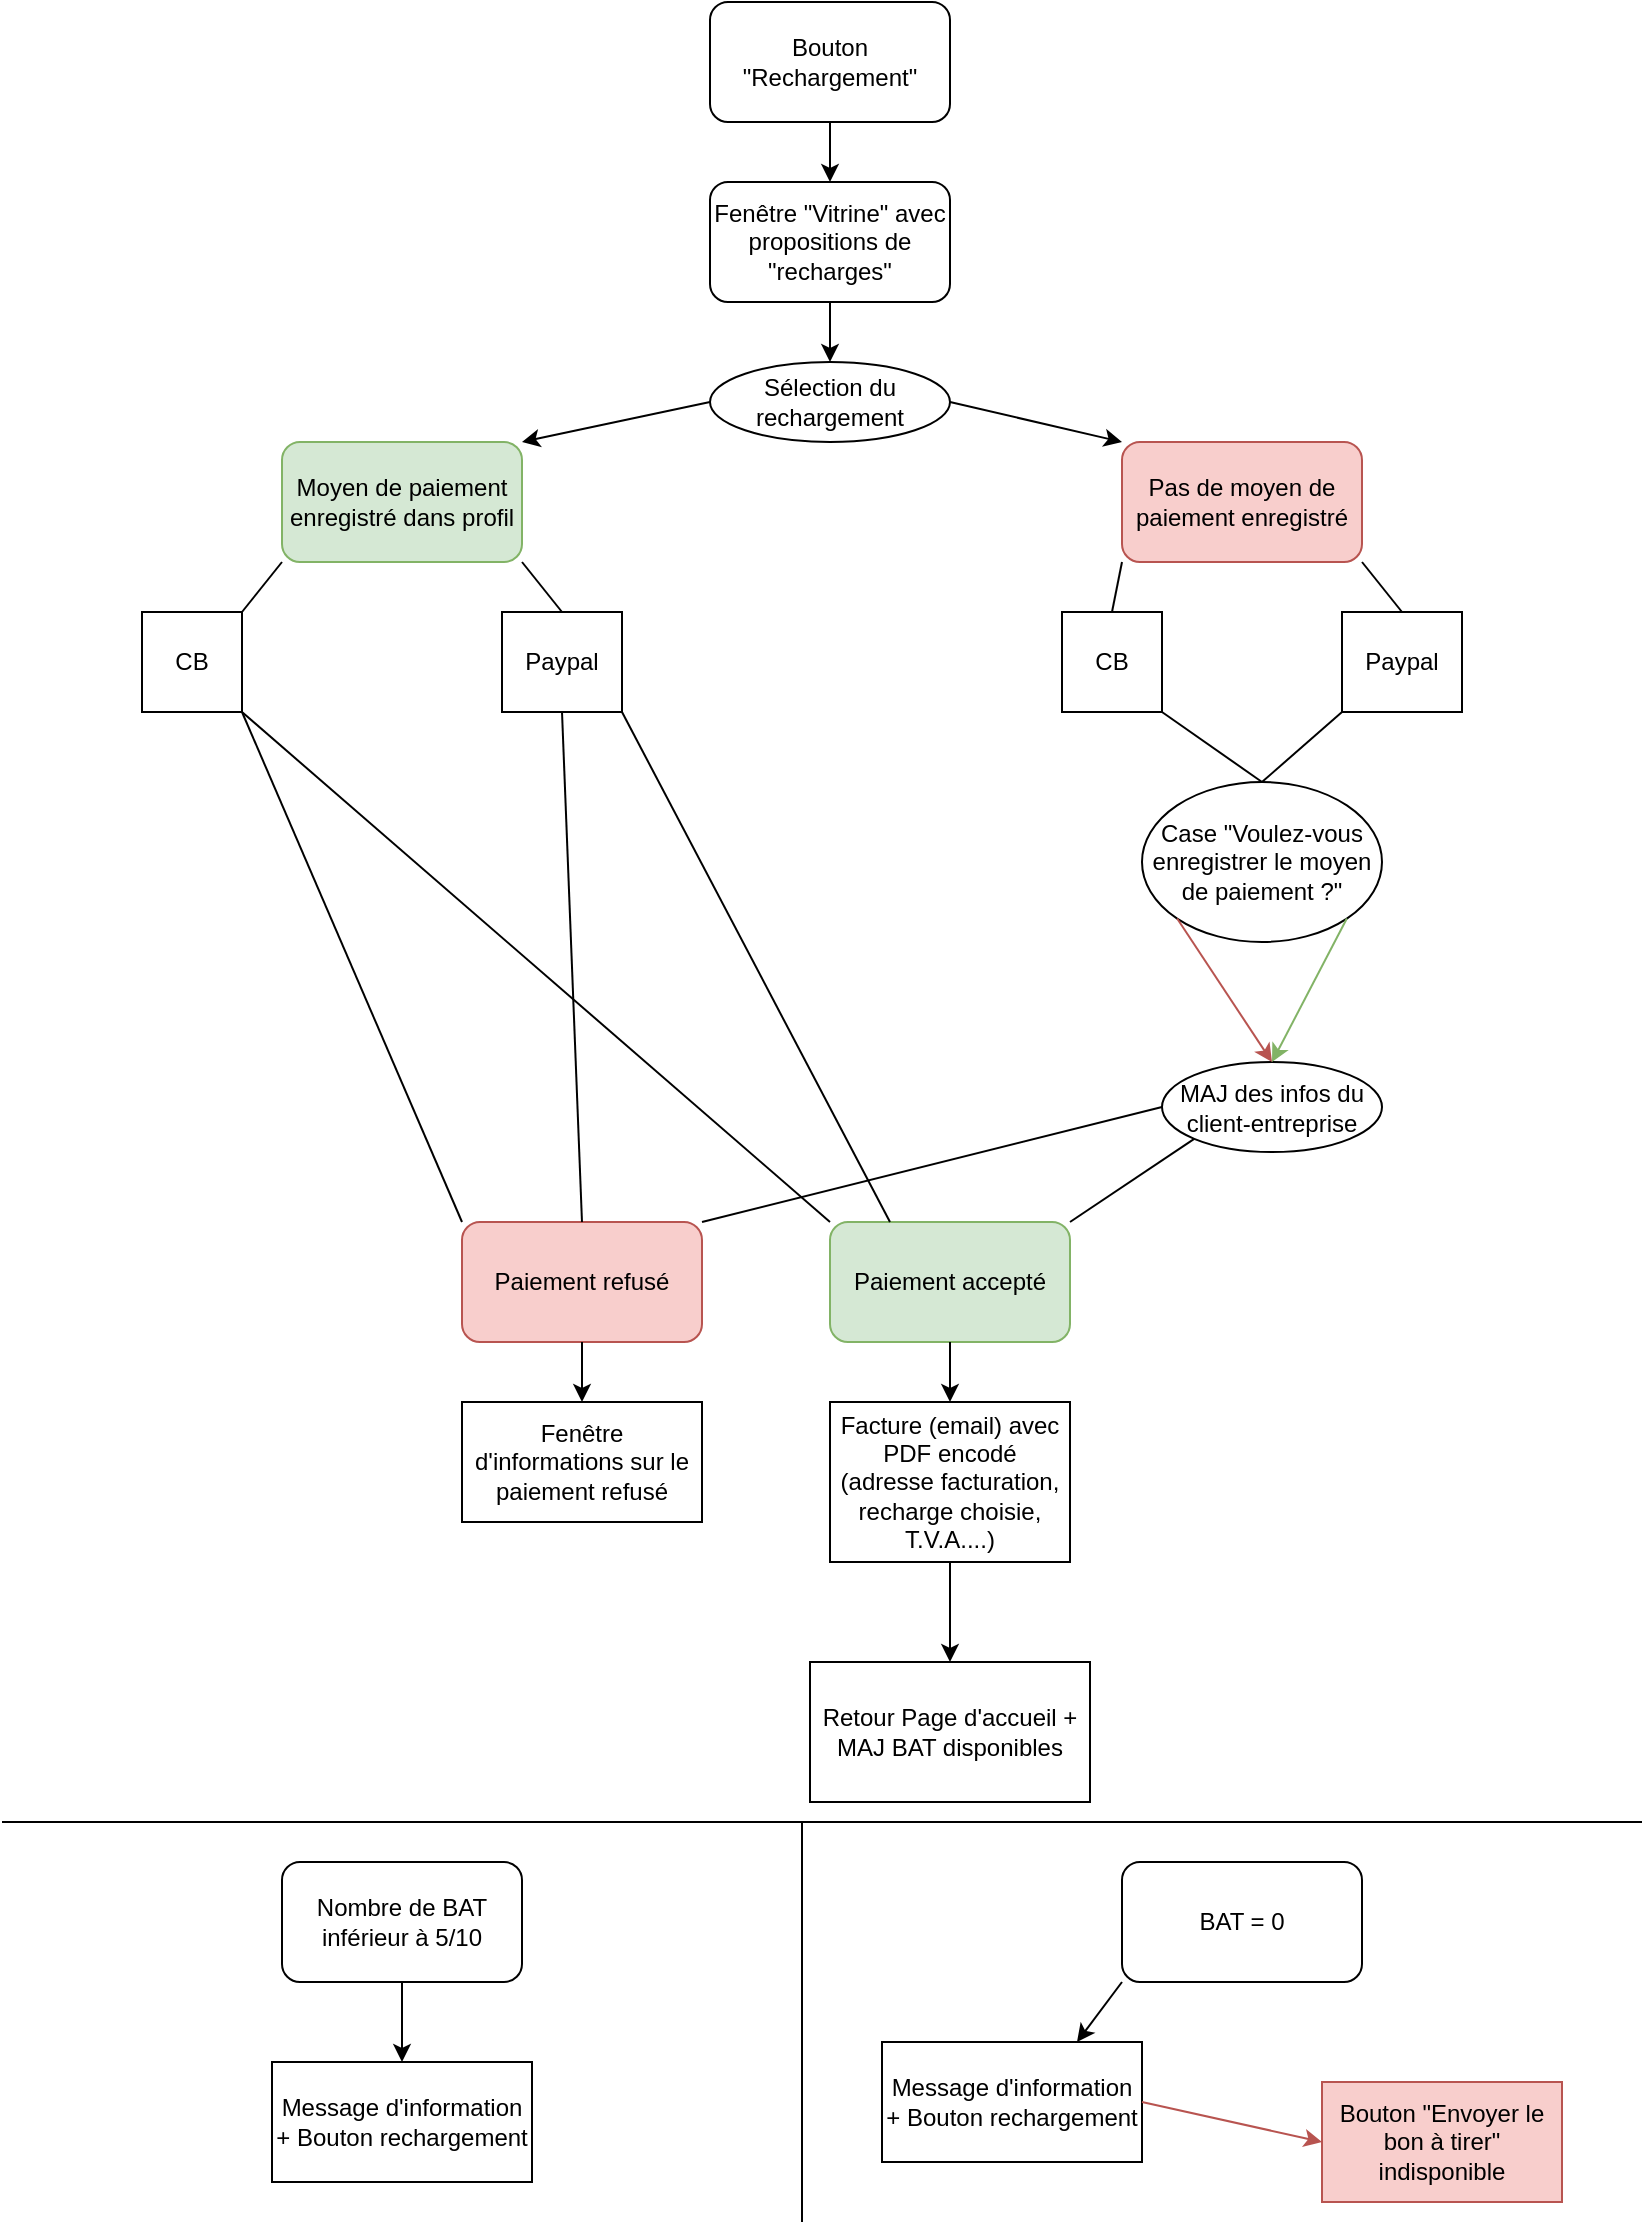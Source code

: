 <mxfile version="14.5.1" type="device"><diagram id="Hy65zmymCqe3lMmnoX0G" name="Page-1"><mxGraphModel dx="1086" dy="816" grid="1" gridSize="10" guides="1" tooltips="1" connect="1" arrows="1" fold="1" page="1" pageScale="1" pageWidth="827" pageHeight="1169" math="0" shadow="0"><root><mxCell id="0"/><mxCell id="1" parent="0"/><mxCell id="7N-B-0dbnESe5MwCMBum-1" value="Bouton &quot;Rechargement&quot;" style="rounded=1;whiteSpace=wrap;html=1;" vertex="1" parent="1"><mxGeometry x="354" y="50" width="120" height="60" as="geometry"/></mxCell><mxCell id="7N-B-0dbnESe5MwCMBum-2" value="Fenêtre &quot;Vitrine&quot; avec propositions de &quot;recharges&quot;" style="rounded=1;whiteSpace=wrap;html=1;" vertex="1" parent="1"><mxGeometry x="354" y="140" width="120" height="60" as="geometry"/></mxCell><mxCell id="7N-B-0dbnESe5MwCMBum-3" value="" style="endArrow=classic;html=1;exitX=0.5;exitY=1;exitDx=0;exitDy=0;entryX=0.5;entryY=0;entryDx=0;entryDy=0;" edge="1" parent="1" source="7N-B-0dbnESe5MwCMBum-1" target="7N-B-0dbnESe5MwCMBum-2"><mxGeometry width="50" height="50" relative="1" as="geometry"><mxPoint x="390" y="420" as="sourcePoint"/><mxPoint x="440" y="370" as="targetPoint"/></mxGeometry></mxCell><mxCell id="7N-B-0dbnESe5MwCMBum-4" value="Sélection du rechargement" style="ellipse;whiteSpace=wrap;html=1;" vertex="1" parent="1"><mxGeometry x="354" y="230" width="120" height="40" as="geometry"/></mxCell><mxCell id="7N-B-0dbnESe5MwCMBum-5" value="" style="endArrow=classic;html=1;exitX=0.5;exitY=1;exitDx=0;exitDy=0;entryX=0.5;entryY=0;entryDx=0;entryDy=0;" edge="1" parent="1" source="7N-B-0dbnESe5MwCMBum-2" target="7N-B-0dbnESe5MwCMBum-4"><mxGeometry width="50" height="50" relative="1" as="geometry"><mxPoint x="390" y="410" as="sourcePoint"/><mxPoint x="440" y="360" as="targetPoint"/></mxGeometry></mxCell><mxCell id="7N-B-0dbnESe5MwCMBum-6" value="Moyen de paiement enregistré dans profil" style="rounded=1;whiteSpace=wrap;html=1;fillColor=#d5e8d4;strokeColor=#82b366;" vertex="1" parent="1"><mxGeometry x="140" y="270" width="120" height="60" as="geometry"/></mxCell><mxCell id="7N-B-0dbnESe5MwCMBum-7" value="Pas de moyen de paiement enregistré" style="rounded=1;whiteSpace=wrap;html=1;fillColor=#f8cecc;strokeColor=#b85450;" vertex="1" parent="1"><mxGeometry x="560" y="270" width="120" height="60" as="geometry"/></mxCell><mxCell id="7N-B-0dbnESe5MwCMBum-8" value="" style="endArrow=classic;html=1;exitX=0;exitY=0.5;exitDx=0;exitDy=0;entryX=1;entryY=0;entryDx=0;entryDy=0;" edge="1" parent="1" source="7N-B-0dbnESe5MwCMBum-4" target="7N-B-0dbnESe5MwCMBum-6"><mxGeometry width="50" height="50" relative="1" as="geometry"><mxPoint x="390" y="400" as="sourcePoint"/><mxPoint x="440" y="350" as="targetPoint"/></mxGeometry></mxCell><mxCell id="7N-B-0dbnESe5MwCMBum-9" value="" style="endArrow=classic;html=1;exitX=1;exitY=0.5;exitDx=0;exitDy=0;entryX=0;entryY=0;entryDx=0;entryDy=0;" edge="1" parent="1" source="7N-B-0dbnESe5MwCMBum-4" target="7N-B-0dbnESe5MwCMBum-7"><mxGeometry width="50" height="50" relative="1" as="geometry"><mxPoint x="390" y="400" as="sourcePoint"/><mxPoint x="440" y="350" as="targetPoint"/></mxGeometry></mxCell><mxCell id="7N-B-0dbnESe5MwCMBum-10" value="CB" style="rounded=0;whiteSpace=wrap;html=1;" vertex="1" parent="1"><mxGeometry x="530" y="355" width="50" height="50" as="geometry"/></mxCell><mxCell id="7N-B-0dbnESe5MwCMBum-11" value="Paypal" style="rounded=0;whiteSpace=wrap;html=1;" vertex="1" parent="1"><mxGeometry x="670" y="355" width="60" height="50" as="geometry"/></mxCell><mxCell id="7N-B-0dbnESe5MwCMBum-12" value="Paypal" style="rounded=0;whiteSpace=wrap;html=1;" vertex="1" parent="1"><mxGeometry x="250" y="355" width="60" height="50" as="geometry"/></mxCell><mxCell id="7N-B-0dbnESe5MwCMBum-13" value="CB" style="rounded=0;whiteSpace=wrap;html=1;" vertex="1" parent="1"><mxGeometry x="70" y="355" width="50" height="50" as="geometry"/></mxCell><mxCell id="7N-B-0dbnESe5MwCMBum-14" value="" style="endArrow=none;html=1;exitX=0;exitY=1;exitDx=0;exitDy=0;entryX=1;entryY=0;entryDx=0;entryDy=0;" edge="1" parent="1" source="7N-B-0dbnESe5MwCMBum-6" target="7N-B-0dbnESe5MwCMBum-13"><mxGeometry width="50" height="50" relative="1" as="geometry"><mxPoint x="390" y="400" as="sourcePoint"/><mxPoint x="440" y="350" as="targetPoint"/></mxGeometry></mxCell><mxCell id="7N-B-0dbnESe5MwCMBum-15" value="" style="endArrow=none;html=1;exitX=1;exitY=1;exitDx=0;exitDy=0;entryX=0.5;entryY=0;entryDx=0;entryDy=0;" edge="1" parent="1" source="7N-B-0dbnESe5MwCMBum-6" target="7N-B-0dbnESe5MwCMBum-12"><mxGeometry width="50" height="50" relative="1" as="geometry"><mxPoint x="150" y="340" as="sourcePoint"/><mxPoint x="130" y="365" as="targetPoint"/></mxGeometry></mxCell><mxCell id="7N-B-0dbnESe5MwCMBum-16" value="" style="endArrow=none;html=1;exitX=0;exitY=1;exitDx=0;exitDy=0;entryX=0.5;entryY=0;entryDx=0;entryDy=0;" edge="1" parent="1" source="7N-B-0dbnESe5MwCMBum-7" target="7N-B-0dbnESe5MwCMBum-10"><mxGeometry width="50" height="50" relative="1" as="geometry"><mxPoint x="160" y="350" as="sourcePoint"/><mxPoint x="140" y="375" as="targetPoint"/></mxGeometry></mxCell><mxCell id="7N-B-0dbnESe5MwCMBum-17" value="" style="endArrow=none;html=1;exitX=1;exitY=1;exitDx=0;exitDy=0;entryX=0.5;entryY=0;entryDx=0;entryDy=0;" edge="1" parent="1" source="7N-B-0dbnESe5MwCMBum-7" target="7N-B-0dbnESe5MwCMBum-11"><mxGeometry width="50" height="50" relative="1" as="geometry"><mxPoint x="170" y="360" as="sourcePoint"/><mxPoint x="150" y="385" as="targetPoint"/></mxGeometry></mxCell><mxCell id="7N-B-0dbnESe5MwCMBum-18" value="Case &quot;Voulez-vous enregistrer le moyen de paiement ?&quot;" style="ellipse;whiteSpace=wrap;html=1;" vertex="1" parent="1"><mxGeometry x="570" y="440" width="120" height="80" as="geometry"/></mxCell><mxCell id="7N-B-0dbnESe5MwCMBum-19" value="" style="endArrow=none;html=1;exitX=1;exitY=1;exitDx=0;exitDy=0;entryX=0.5;entryY=0;entryDx=0;entryDy=0;" edge="1" parent="1" source="7N-B-0dbnESe5MwCMBum-10" target="7N-B-0dbnESe5MwCMBum-18"><mxGeometry width="50" height="50" relative="1" as="geometry"><mxPoint x="390" y="390" as="sourcePoint"/><mxPoint x="440" y="340" as="targetPoint"/></mxGeometry></mxCell><mxCell id="7N-B-0dbnESe5MwCMBum-20" value="" style="endArrow=none;html=1;exitX=0;exitY=1;exitDx=0;exitDy=0;entryX=0.5;entryY=0;entryDx=0;entryDy=0;" edge="1" parent="1" source="7N-B-0dbnESe5MwCMBum-11" target="7N-B-0dbnESe5MwCMBum-18"><mxGeometry width="50" height="50" relative="1" as="geometry"><mxPoint x="590" y="415" as="sourcePoint"/><mxPoint x="640" y="450" as="targetPoint"/></mxGeometry></mxCell><mxCell id="7N-B-0dbnESe5MwCMBum-21" value="MAJ des infos du client-entreprise" style="ellipse;whiteSpace=wrap;html=1;" vertex="1" parent="1"><mxGeometry x="580" y="580" width="110" height="45" as="geometry"/></mxCell><mxCell id="7N-B-0dbnESe5MwCMBum-22" value="" style="endArrow=classic;html=1;exitX=0;exitY=1;exitDx=0;exitDy=0;entryX=0.5;entryY=0;entryDx=0;entryDy=0;fillColor=#f8cecc;strokeColor=#b85450;" edge="1" parent="1" source="7N-B-0dbnESe5MwCMBum-18" target="7N-B-0dbnESe5MwCMBum-21"><mxGeometry width="50" height="50" relative="1" as="geometry"><mxPoint x="390" y="380" as="sourcePoint"/><mxPoint x="440" y="330" as="targetPoint"/></mxGeometry></mxCell><mxCell id="7N-B-0dbnESe5MwCMBum-23" value="" style="endArrow=classic;html=1;exitX=1;exitY=1;exitDx=0;exitDy=0;entryX=0.5;entryY=0;entryDx=0;entryDy=0;fillColor=#d5e8d4;strokeColor=#82b366;" edge="1" parent="1" source="7N-B-0dbnESe5MwCMBum-18" target="7N-B-0dbnESe5MwCMBum-21"><mxGeometry width="50" height="50" relative="1" as="geometry"><mxPoint x="390" y="380" as="sourcePoint"/><mxPoint x="440" y="330" as="targetPoint"/></mxGeometry></mxCell><mxCell id="7N-B-0dbnESe5MwCMBum-24" value="Paiement accepté" style="rounded=1;whiteSpace=wrap;html=1;fillColor=#d5e8d4;strokeColor=#82b366;" vertex="1" parent="1"><mxGeometry x="414" y="660" width="120" height="60" as="geometry"/></mxCell><mxCell id="7N-B-0dbnESe5MwCMBum-25" value="Paiement refusé" style="rounded=1;whiteSpace=wrap;html=1;fillColor=#f8cecc;strokeColor=#b85450;" vertex="1" parent="1"><mxGeometry x="230" y="660" width="120" height="60" as="geometry"/></mxCell><mxCell id="7N-B-0dbnESe5MwCMBum-27" value="Fenêtre d'informations sur le paiement refusé" style="rounded=0;whiteSpace=wrap;html=1;" vertex="1" parent="1"><mxGeometry x="230" y="750" width="120" height="60" as="geometry"/></mxCell><mxCell id="7N-B-0dbnESe5MwCMBum-28" value="" style="endArrow=classic;html=1;exitX=0.5;exitY=1;exitDx=0;exitDy=0;entryX=0.5;entryY=0;entryDx=0;entryDy=0;" edge="1" parent="1" source="7N-B-0dbnESe5MwCMBum-25" target="7N-B-0dbnESe5MwCMBum-27"><mxGeometry width="50" height="50" relative="1" as="geometry"><mxPoint x="200" y="560" as="sourcePoint"/><mxPoint x="250" y="510" as="targetPoint"/></mxGeometry></mxCell><mxCell id="7N-B-0dbnESe5MwCMBum-30" value="Facture (email) avec PDF encodé&lt;br&gt;(adresse facturation, recharge choisie, T.V.A....)" style="rounded=0;whiteSpace=wrap;html=1;" vertex="1" parent="1"><mxGeometry x="414" y="750" width="120" height="80" as="geometry"/></mxCell><mxCell id="7N-B-0dbnESe5MwCMBum-31" value="" style="endArrow=classic;html=1;exitX=0.5;exitY=1;exitDx=0;exitDy=0;entryX=0.5;entryY=0;entryDx=0;entryDy=0;" edge="1" parent="1" source="7N-B-0dbnESe5MwCMBum-24" target="7N-B-0dbnESe5MwCMBum-30"><mxGeometry width="50" height="50" relative="1" as="geometry"><mxPoint x="554" y="530" as="sourcePoint"/><mxPoint x="604" y="480" as="targetPoint"/></mxGeometry></mxCell><mxCell id="7N-B-0dbnESe5MwCMBum-32" value="Retour Page d'accueil + MAJ BAT disponibles" style="rounded=0;whiteSpace=wrap;html=1;" vertex="1" parent="1"><mxGeometry x="404" y="880" width="140" height="70" as="geometry"/></mxCell><mxCell id="7N-B-0dbnESe5MwCMBum-33" value="" style="endArrow=none;html=1;exitX=1;exitY=1;exitDx=0;exitDy=0;entryX=0;entryY=0;entryDx=0;entryDy=0;" edge="1" parent="1" source="7N-B-0dbnESe5MwCMBum-13" target="7N-B-0dbnESe5MwCMBum-25"><mxGeometry width="50" height="50" relative="1" as="geometry"><mxPoint x="390" y="520" as="sourcePoint"/><mxPoint x="440" y="470" as="targetPoint"/></mxGeometry></mxCell><mxCell id="7N-B-0dbnESe5MwCMBum-34" value="" style="endArrow=none;html=1;exitX=0.5;exitY=1;exitDx=0;exitDy=0;entryX=0.5;entryY=0;entryDx=0;entryDy=0;" edge="1" parent="1" source="7N-B-0dbnESe5MwCMBum-12" target="7N-B-0dbnESe5MwCMBum-25"><mxGeometry width="50" height="50" relative="1" as="geometry"><mxPoint x="390" y="520" as="sourcePoint"/><mxPoint x="440" y="470" as="targetPoint"/></mxGeometry></mxCell><mxCell id="7N-B-0dbnESe5MwCMBum-35" value="" style="endArrow=none;html=1;entryX=0;entryY=0.5;entryDx=0;entryDy=0;exitX=1;exitY=0;exitDx=0;exitDy=0;" edge="1" parent="1" source="7N-B-0dbnESe5MwCMBum-25" target="7N-B-0dbnESe5MwCMBum-21"><mxGeometry width="50" height="50" relative="1" as="geometry"><mxPoint x="480" y="530" as="sourcePoint"/><mxPoint x="440" y="470" as="targetPoint"/></mxGeometry></mxCell><mxCell id="7N-B-0dbnESe5MwCMBum-36" value="" style="endArrow=none;html=1;exitX=0;exitY=1;exitDx=0;exitDy=0;entryX=1;entryY=0;entryDx=0;entryDy=0;" edge="1" parent="1" source="7N-B-0dbnESe5MwCMBum-21" target="7N-B-0dbnESe5MwCMBum-24"><mxGeometry width="50" height="50" relative="1" as="geometry"><mxPoint x="390" y="520" as="sourcePoint"/><mxPoint x="440" y="470" as="targetPoint"/></mxGeometry></mxCell><mxCell id="7N-B-0dbnESe5MwCMBum-37" value="" style="endArrow=none;html=1;exitX=1;exitY=1;exitDx=0;exitDy=0;entryX=0;entryY=0;entryDx=0;entryDy=0;" edge="1" parent="1" source="7N-B-0dbnESe5MwCMBum-13" target="7N-B-0dbnESe5MwCMBum-24"><mxGeometry width="50" height="50" relative="1" as="geometry"><mxPoint x="390" y="520" as="sourcePoint"/><mxPoint x="440" y="470" as="targetPoint"/></mxGeometry></mxCell><mxCell id="7N-B-0dbnESe5MwCMBum-38" value="" style="endArrow=none;html=1;exitX=1;exitY=1;exitDx=0;exitDy=0;entryX=0.25;entryY=0;entryDx=0;entryDy=0;" edge="1" parent="1" source="7N-B-0dbnESe5MwCMBum-12" target="7N-B-0dbnESe5MwCMBum-24"><mxGeometry width="50" height="50" relative="1" as="geometry"><mxPoint x="390" y="520" as="sourcePoint"/><mxPoint x="440" y="470" as="targetPoint"/></mxGeometry></mxCell><mxCell id="7N-B-0dbnESe5MwCMBum-39" value="" style="endArrow=classic;html=1;exitX=0.5;exitY=1;exitDx=0;exitDy=0;entryX=0.5;entryY=0;entryDx=0;entryDy=0;" edge="1" parent="1" source="7N-B-0dbnESe5MwCMBum-30" target="7N-B-0dbnESe5MwCMBum-32"><mxGeometry width="50" height="50" relative="1" as="geometry"><mxPoint x="390" y="720" as="sourcePoint"/><mxPoint x="440" y="670" as="targetPoint"/></mxGeometry></mxCell><mxCell id="7N-B-0dbnESe5MwCMBum-40" value="" style="endArrow=none;html=1;" edge="1" parent="1"><mxGeometry width="50" height="50" relative="1" as="geometry"><mxPoint y="960" as="sourcePoint"/><mxPoint x="820" y="960" as="targetPoint"/></mxGeometry></mxCell><mxCell id="7N-B-0dbnESe5MwCMBum-41" value="" style="endArrow=none;html=1;" edge="1" parent="1"><mxGeometry width="50" height="50" relative="1" as="geometry"><mxPoint x="400" y="960" as="sourcePoint"/><mxPoint x="400" y="1160" as="targetPoint"/></mxGeometry></mxCell><mxCell id="7N-B-0dbnESe5MwCMBum-42" value="Nombre de BAT inférieur à 5/10" style="rounded=1;whiteSpace=wrap;html=1;" vertex="1" parent="1"><mxGeometry x="140" y="980" width="120" height="60" as="geometry"/></mxCell><mxCell id="7N-B-0dbnESe5MwCMBum-43" value="BAT = 0" style="rounded=1;whiteSpace=wrap;html=1;" vertex="1" parent="1"><mxGeometry x="560" y="980" width="120" height="60" as="geometry"/></mxCell><mxCell id="7N-B-0dbnESe5MwCMBum-44" value="Bouton &quot;Envoyer le bon à tirer&quot; indisponible" style="rounded=0;whiteSpace=wrap;html=1;fillColor=#f8cecc;strokeColor=#b85450;" vertex="1" parent="1"><mxGeometry x="660" y="1090" width="120" height="60" as="geometry"/></mxCell><mxCell id="7N-B-0dbnESe5MwCMBum-46" value="Message d'information + Bouton rechargement" style="rounded=0;whiteSpace=wrap;html=1;" vertex="1" parent="1"><mxGeometry x="135" y="1080" width="130" height="60" as="geometry"/></mxCell><mxCell id="7N-B-0dbnESe5MwCMBum-47" value="" style="endArrow=classic;html=1;exitX=0.5;exitY=1;exitDx=0;exitDy=0;entryX=0.5;entryY=0;entryDx=0;entryDy=0;" edge="1" parent="1" source="7N-B-0dbnESe5MwCMBum-42" target="7N-B-0dbnESe5MwCMBum-46"><mxGeometry width="50" height="50" relative="1" as="geometry"><mxPoint x="390" y="920" as="sourcePoint"/><mxPoint x="440" y="870" as="targetPoint"/></mxGeometry></mxCell><mxCell id="7N-B-0dbnESe5MwCMBum-48" value="Message d'information + Bouton rechargement" style="rounded=0;whiteSpace=wrap;html=1;" vertex="1" parent="1"><mxGeometry x="440" y="1070" width="130" height="60" as="geometry"/></mxCell><mxCell id="7N-B-0dbnESe5MwCMBum-49" value="" style="endArrow=classic;html=1;exitX=0;exitY=1;exitDx=0;exitDy=0;entryX=0.75;entryY=0;entryDx=0;entryDy=0;" edge="1" parent="1" source="7N-B-0dbnESe5MwCMBum-43" target="7N-B-0dbnESe5MwCMBum-48"><mxGeometry width="50" height="50" relative="1" as="geometry"><mxPoint x="390" y="900" as="sourcePoint"/><mxPoint x="440" y="850" as="targetPoint"/></mxGeometry></mxCell><mxCell id="7N-B-0dbnESe5MwCMBum-50" value="" style="endArrow=classic;html=1;exitX=1;exitY=0.5;exitDx=0;exitDy=0;entryX=0;entryY=0.5;entryDx=0;entryDy=0;fillColor=#f8cecc;strokeColor=#b85450;" edge="1" parent="1" source="7N-B-0dbnESe5MwCMBum-48" target="7N-B-0dbnESe5MwCMBum-44"><mxGeometry width="50" height="50" relative="1" as="geometry"><mxPoint x="390" y="900" as="sourcePoint"/><mxPoint x="440" y="850" as="targetPoint"/></mxGeometry></mxCell></root></mxGraphModel></diagram></mxfile>